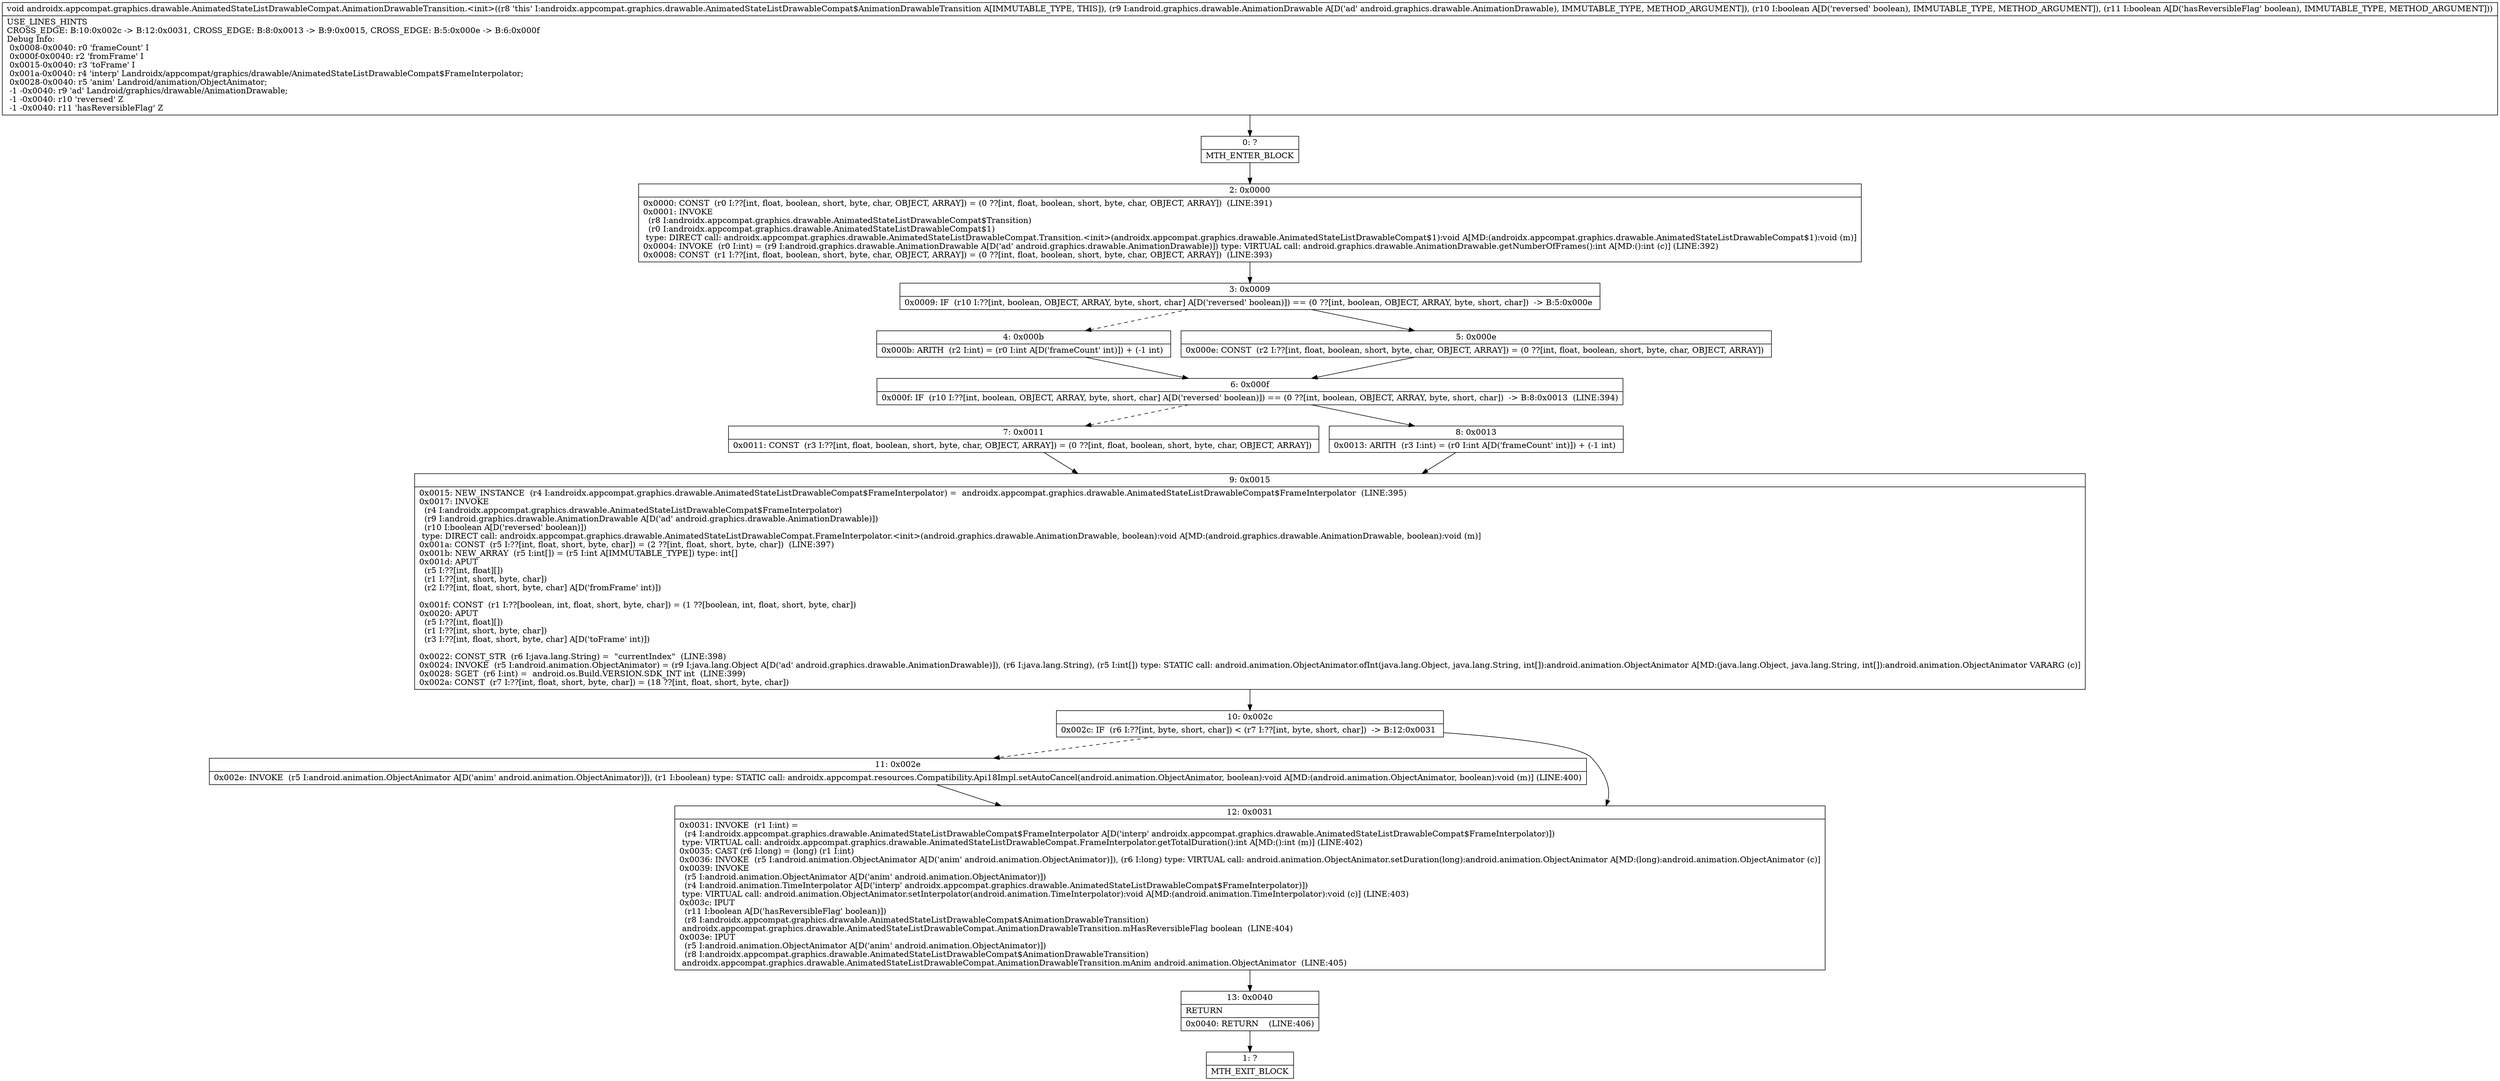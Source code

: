 digraph "CFG forandroidx.appcompat.graphics.drawable.AnimatedStateListDrawableCompat.AnimationDrawableTransition.\<init\>(Landroid\/graphics\/drawable\/AnimationDrawable;ZZ)V" {
Node_0 [shape=record,label="{0\:\ ?|MTH_ENTER_BLOCK\l}"];
Node_2 [shape=record,label="{2\:\ 0x0000|0x0000: CONST  (r0 I:??[int, float, boolean, short, byte, char, OBJECT, ARRAY]) = (0 ??[int, float, boolean, short, byte, char, OBJECT, ARRAY])  (LINE:391)\l0x0001: INVOKE  \l  (r8 I:androidx.appcompat.graphics.drawable.AnimatedStateListDrawableCompat$Transition)\l  (r0 I:androidx.appcompat.graphics.drawable.AnimatedStateListDrawableCompat$1)\l type: DIRECT call: androidx.appcompat.graphics.drawable.AnimatedStateListDrawableCompat.Transition.\<init\>(androidx.appcompat.graphics.drawable.AnimatedStateListDrawableCompat$1):void A[MD:(androidx.appcompat.graphics.drawable.AnimatedStateListDrawableCompat$1):void (m)]\l0x0004: INVOKE  (r0 I:int) = (r9 I:android.graphics.drawable.AnimationDrawable A[D('ad' android.graphics.drawable.AnimationDrawable)]) type: VIRTUAL call: android.graphics.drawable.AnimationDrawable.getNumberOfFrames():int A[MD:():int (c)] (LINE:392)\l0x0008: CONST  (r1 I:??[int, float, boolean, short, byte, char, OBJECT, ARRAY]) = (0 ??[int, float, boolean, short, byte, char, OBJECT, ARRAY])  (LINE:393)\l}"];
Node_3 [shape=record,label="{3\:\ 0x0009|0x0009: IF  (r10 I:??[int, boolean, OBJECT, ARRAY, byte, short, char] A[D('reversed' boolean)]) == (0 ??[int, boolean, OBJECT, ARRAY, byte, short, char])  \-\> B:5:0x000e \l}"];
Node_4 [shape=record,label="{4\:\ 0x000b|0x000b: ARITH  (r2 I:int) = (r0 I:int A[D('frameCount' int)]) + (\-1 int) \l}"];
Node_6 [shape=record,label="{6\:\ 0x000f|0x000f: IF  (r10 I:??[int, boolean, OBJECT, ARRAY, byte, short, char] A[D('reversed' boolean)]) == (0 ??[int, boolean, OBJECT, ARRAY, byte, short, char])  \-\> B:8:0x0013  (LINE:394)\l}"];
Node_7 [shape=record,label="{7\:\ 0x0011|0x0011: CONST  (r3 I:??[int, float, boolean, short, byte, char, OBJECT, ARRAY]) = (0 ??[int, float, boolean, short, byte, char, OBJECT, ARRAY]) \l}"];
Node_9 [shape=record,label="{9\:\ 0x0015|0x0015: NEW_INSTANCE  (r4 I:androidx.appcompat.graphics.drawable.AnimatedStateListDrawableCompat$FrameInterpolator) =  androidx.appcompat.graphics.drawable.AnimatedStateListDrawableCompat$FrameInterpolator  (LINE:395)\l0x0017: INVOKE  \l  (r4 I:androidx.appcompat.graphics.drawable.AnimatedStateListDrawableCompat$FrameInterpolator)\l  (r9 I:android.graphics.drawable.AnimationDrawable A[D('ad' android.graphics.drawable.AnimationDrawable)])\l  (r10 I:boolean A[D('reversed' boolean)])\l type: DIRECT call: androidx.appcompat.graphics.drawable.AnimatedStateListDrawableCompat.FrameInterpolator.\<init\>(android.graphics.drawable.AnimationDrawable, boolean):void A[MD:(android.graphics.drawable.AnimationDrawable, boolean):void (m)]\l0x001a: CONST  (r5 I:??[int, float, short, byte, char]) = (2 ??[int, float, short, byte, char])  (LINE:397)\l0x001b: NEW_ARRAY  (r5 I:int[]) = (r5 I:int A[IMMUTABLE_TYPE]) type: int[] \l0x001d: APUT  \l  (r5 I:??[int, float][])\l  (r1 I:??[int, short, byte, char])\l  (r2 I:??[int, float, short, byte, char] A[D('fromFrame' int)])\l \l0x001f: CONST  (r1 I:??[boolean, int, float, short, byte, char]) = (1 ??[boolean, int, float, short, byte, char]) \l0x0020: APUT  \l  (r5 I:??[int, float][])\l  (r1 I:??[int, short, byte, char])\l  (r3 I:??[int, float, short, byte, char] A[D('toFrame' int)])\l \l0x0022: CONST_STR  (r6 I:java.lang.String) =  \"currentIndex\"  (LINE:398)\l0x0024: INVOKE  (r5 I:android.animation.ObjectAnimator) = (r9 I:java.lang.Object A[D('ad' android.graphics.drawable.AnimationDrawable)]), (r6 I:java.lang.String), (r5 I:int[]) type: STATIC call: android.animation.ObjectAnimator.ofInt(java.lang.Object, java.lang.String, int[]):android.animation.ObjectAnimator A[MD:(java.lang.Object, java.lang.String, int[]):android.animation.ObjectAnimator VARARG (c)]\l0x0028: SGET  (r6 I:int) =  android.os.Build.VERSION.SDK_INT int  (LINE:399)\l0x002a: CONST  (r7 I:??[int, float, short, byte, char]) = (18 ??[int, float, short, byte, char]) \l}"];
Node_10 [shape=record,label="{10\:\ 0x002c|0x002c: IF  (r6 I:??[int, byte, short, char]) \< (r7 I:??[int, byte, short, char])  \-\> B:12:0x0031 \l}"];
Node_11 [shape=record,label="{11\:\ 0x002e|0x002e: INVOKE  (r5 I:android.animation.ObjectAnimator A[D('anim' android.animation.ObjectAnimator)]), (r1 I:boolean) type: STATIC call: androidx.appcompat.resources.Compatibility.Api18Impl.setAutoCancel(android.animation.ObjectAnimator, boolean):void A[MD:(android.animation.ObjectAnimator, boolean):void (m)] (LINE:400)\l}"];
Node_12 [shape=record,label="{12\:\ 0x0031|0x0031: INVOKE  (r1 I:int) = \l  (r4 I:androidx.appcompat.graphics.drawable.AnimatedStateListDrawableCompat$FrameInterpolator A[D('interp' androidx.appcompat.graphics.drawable.AnimatedStateListDrawableCompat$FrameInterpolator)])\l type: VIRTUAL call: androidx.appcompat.graphics.drawable.AnimatedStateListDrawableCompat.FrameInterpolator.getTotalDuration():int A[MD:():int (m)] (LINE:402)\l0x0035: CAST (r6 I:long) = (long) (r1 I:int) \l0x0036: INVOKE  (r5 I:android.animation.ObjectAnimator A[D('anim' android.animation.ObjectAnimator)]), (r6 I:long) type: VIRTUAL call: android.animation.ObjectAnimator.setDuration(long):android.animation.ObjectAnimator A[MD:(long):android.animation.ObjectAnimator (c)]\l0x0039: INVOKE  \l  (r5 I:android.animation.ObjectAnimator A[D('anim' android.animation.ObjectAnimator)])\l  (r4 I:android.animation.TimeInterpolator A[D('interp' androidx.appcompat.graphics.drawable.AnimatedStateListDrawableCompat$FrameInterpolator)])\l type: VIRTUAL call: android.animation.ObjectAnimator.setInterpolator(android.animation.TimeInterpolator):void A[MD:(android.animation.TimeInterpolator):void (c)] (LINE:403)\l0x003c: IPUT  \l  (r11 I:boolean A[D('hasReversibleFlag' boolean)])\l  (r8 I:androidx.appcompat.graphics.drawable.AnimatedStateListDrawableCompat$AnimationDrawableTransition)\l androidx.appcompat.graphics.drawable.AnimatedStateListDrawableCompat.AnimationDrawableTransition.mHasReversibleFlag boolean  (LINE:404)\l0x003e: IPUT  \l  (r5 I:android.animation.ObjectAnimator A[D('anim' android.animation.ObjectAnimator)])\l  (r8 I:androidx.appcompat.graphics.drawable.AnimatedStateListDrawableCompat$AnimationDrawableTransition)\l androidx.appcompat.graphics.drawable.AnimatedStateListDrawableCompat.AnimationDrawableTransition.mAnim android.animation.ObjectAnimator  (LINE:405)\l}"];
Node_13 [shape=record,label="{13\:\ 0x0040|RETURN\l|0x0040: RETURN    (LINE:406)\l}"];
Node_1 [shape=record,label="{1\:\ ?|MTH_EXIT_BLOCK\l}"];
Node_8 [shape=record,label="{8\:\ 0x0013|0x0013: ARITH  (r3 I:int) = (r0 I:int A[D('frameCount' int)]) + (\-1 int) \l}"];
Node_5 [shape=record,label="{5\:\ 0x000e|0x000e: CONST  (r2 I:??[int, float, boolean, short, byte, char, OBJECT, ARRAY]) = (0 ??[int, float, boolean, short, byte, char, OBJECT, ARRAY]) \l}"];
MethodNode[shape=record,label="{void androidx.appcompat.graphics.drawable.AnimatedStateListDrawableCompat.AnimationDrawableTransition.\<init\>((r8 'this' I:androidx.appcompat.graphics.drawable.AnimatedStateListDrawableCompat$AnimationDrawableTransition A[IMMUTABLE_TYPE, THIS]), (r9 I:android.graphics.drawable.AnimationDrawable A[D('ad' android.graphics.drawable.AnimationDrawable), IMMUTABLE_TYPE, METHOD_ARGUMENT]), (r10 I:boolean A[D('reversed' boolean), IMMUTABLE_TYPE, METHOD_ARGUMENT]), (r11 I:boolean A[D('hasReversibleFlag' boolean), IMMUTABLE_TYPE, METHOD_ARGUMENT]))  | USE_LINES_HINTS\lCROSS_EDGE: B:10:0x002c \-\> B:12:0x0031, CROSS_EDGE: B:8:0x0013 \-\> B:9:0x0015, CROSS_EDGE: B:5:0x000e \-\> B:6:0x000f\lDebug Info:\l  0x0008\-0x0040: r0 'frameCount' I\l  0x000f\-0x0040: r2 'fromFrame' I\l  0x0015\-0x0040: r3 'toFrame' I\l  0x001a\-0x0040: r4 'interp' Landroidx\/appcompat\/graphics\/drawable\/AnimatedStateListDrawableCompat$FrameInterpolator;\l  0x0028\-0x0040: r5 'anim' Landroid\/animation\/ObjectAnimator;\l  \-1 \-0x0040: r9 'ad' Landroid\/graphics\/drawable\/AnimationDrawable;\l  \-1 \-0x0040: r10 'reversed' Z\l  \-1 \-0x0040: r11 'hasReversibleFlag' Z\l}"];
MethodNode -> Node_0;Node_0 -> Node_2;
Node_2 -> Node_3;
Node_3 -> Node_4[style=dashed];
Node_3 -> Node_5;
Node_4 -> Node_6;
Node_6 -> Node_7[style=dashed];
Node_6 -> Node_8;
Node_7 -> Node_9;
Node_9 -> Node_10;
Node_10 -> Node_11[style=dashed];
Node_10 -> Node_12;
Node_11 -> Node_12;
Node_12 -> Node_13;
Node_13 -> Node_1;
Node_8 -> Node_9;
Node_5 -> Node_6;
}

